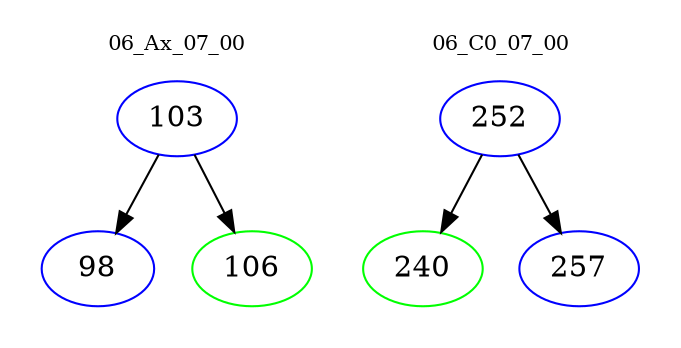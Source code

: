 digraph{
subgraph cluster_0 {
color = white
label = "06_Ax_07_00";
fontsize=10;
T0_103 [label="103", color="blue"]
T0_103 -> T0_98 [color="black"]
T0_98 [label="98", color="blue"]
T0_103 -> T0_106 [color="black"]
T0_106 [label="106", color="green"]
}
subgraph cluster_1 {
color = white
label = "06_C0_07_00";
fontsize=10;
T1_252 [label="252", color="blue"]
T1_252 -> T1_240 [color="black"]
T1_240 [label="240", color="green"]
T1_252 -> T1_257 [color="black"]
T1_257 [label="257", color="blue"]
}
}
